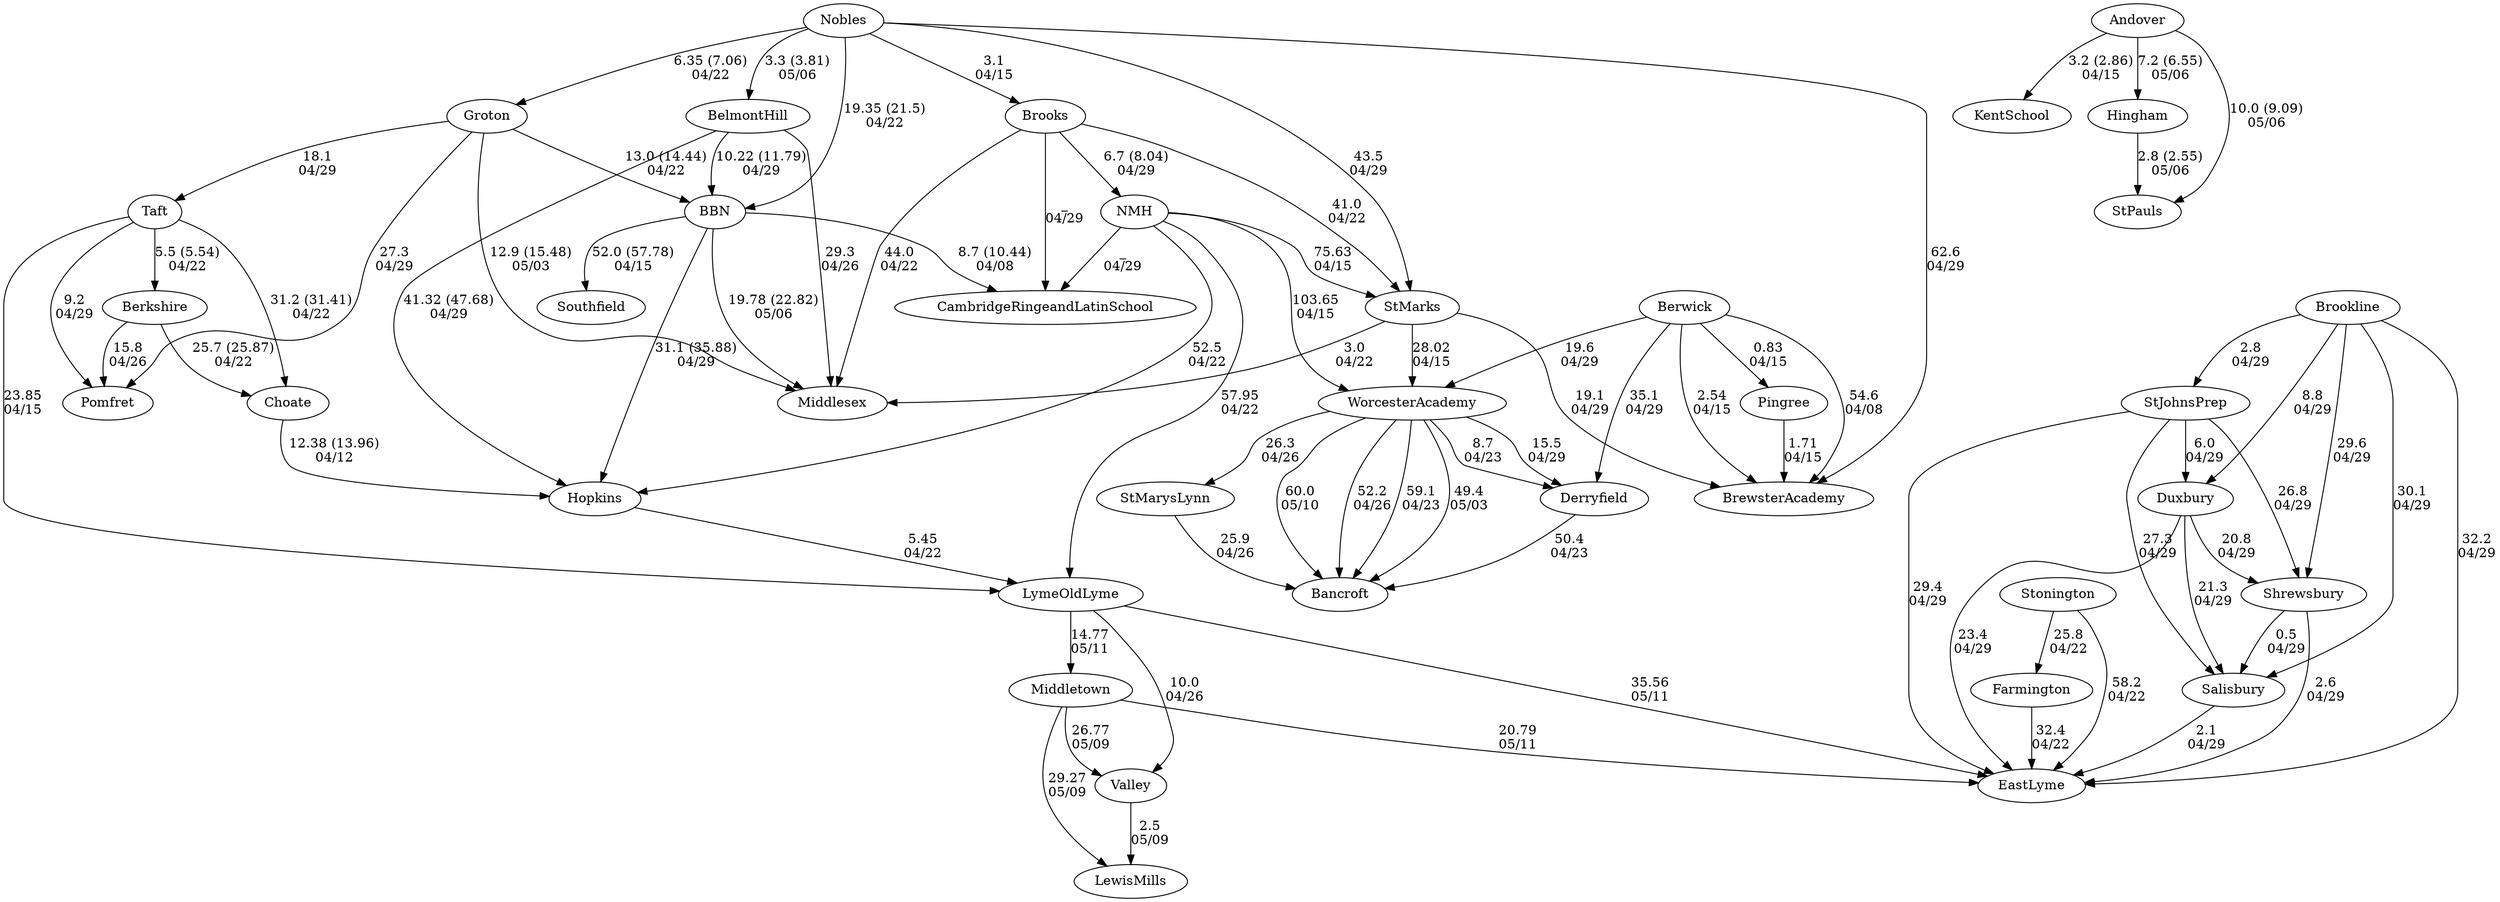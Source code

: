 digraph boys2fours {Nobles [URL="boys2foursNobles.html"];NMH [URL="boys2foursNMH.html"];Choate [URL="boys2foursChoate.html"];Pingree [URL="boys2foursPingree.html"];Valley [URL="boys2foursValley.html"];Bancroft [URL="boys2foursBancroft.html"];Groton [URL="boys2foursGroton.html"];Middlesex [URL="boys2foursMiddlesex.html"];Taft [URL="boys2foursTaft.html"];Farmington [URL="boys2foursFarmington.html"];CambridgeRingeandLatinSchool [URL="boys2foursCambridgeRingeandLatinSchool.html"];Brookline [URL="boys2foursBrookline.html"];Derryfield [URL="boys2foursDerryfield.html"];StMarks [URL="boys2foursStMarks.html"];LewisMills [URL="boys2foursLewisMills.html"];BelmontHill [URL="boys2foursBelmontHill.html"];Stonington [URL="boys2foursStonington.html"];EastLyme [URL="boys2foursEastLyme.html"];LymeOldLyme [URL="boys2foursLymeOldLyme.html"];Middletown [URL="boys2foursMiddletown.html"];Salisbury [URL="boys2foursSalisbury.html"];StMarysLynn [URL="boys2foursStMarysLynn.html"];Hopkins [URL="boys2foursHopkins.html"];KentSchool [URL="boys2foursKentSchool.html"];Southfield [URL="boys2foursSouthfield.html"];StJohnsPrep [URL="boys2foursStJohnsPrep.html"];Pomfret [URL="boys2foursPomfret.html"];Berkshire [URL="boys2foursBerkshire.html"];Brooks [URL="boys2foursBrooks.html"];BrewsterAcademy [URL="boys2foursBrewsterAcademy.html"];Berwick [URL="boys2foursBerwick.html"];Hingham [URL="boys2foursHingham.html"];StPauls [URL="boys2foursStPauls.html"];WorcesterAcademy [URL="boys2foursWorcesterAcademy.html"];Duxbury [URL="boys2foursDuxbury.html"];BBN [URL="boys2foursBBN.html"];Andover [URL="boys2foursAndover.html"];Shrewsbury [URL="boys2foursShrewsbury.html"];LymeOldLyme -> Valley[label="10.0
04/26", weight="90", tooltip="NEIRA Boys & Girls Fours,Lyme/Old Lyme vs Valley Regional			
Distance: 1500 Conditions: Direct headwind throughout 6-8MPH, otherwise a beautiful sunny day! Comments: Lyme/Old Lyme would like to thank Valley Regional for coming out and racing with us. We look forward to racing again this season!!
None", URL="http://www.row2k.com/results/resultspage.cfm?UID=582C1F5825C73152DB6BED1A1FFD87B1&cat=5", random="random"]; 
Brooks -> StMarks[label="41.0
04/22", weight="59", tooltip="NEIRA Boys & Girls Fours,St. Marks vs. Brooks and Middlesex			
Distance: 1500m Conditions: A perfect day at Lake Quinsigamund, just gray enough for no pleasure boats and a tailwind that picked up a bit over the course of the racing period. Comments: Race order was G1-B4-G4-B3-G3-B2-G2-B1. Most races started a length over the line except for G2. Thank you to Brooks and Middlesex for coming to Worcester for some great racing.
None", URL="http://www.row2k.com/results/resultspage.cfm?UID=36741E74C58C544410744419A91809EC&cat=5", random="random"]; 
Brooks -> Middlesex[label="44.0
04/22", weight="56", tooltip="NEIRA Boys & Girls Fours,St. Marks vs. Brooks and Middlesex			
Distance: 1500m Conditions: A perfect day at Lake Quinsigamund, just gray enough for no pleasure boats and a tailwind that picked up a bit over the course of the racing period. Comments: Race order was G1-B4-G4-B3-G3-B2-G2-B1. Most races started a length over the line except for G2. Thank you to Brooks and Middlesex for coming to Worcester for some great racing.
None", URL="http://www.row2k.com/results/resultspage.cfm?UID=36741E74C58C544410744419A91809EC&cat=5", random="random"]; 
StMarks -> Middlesex[label="3.0
04/22", weight="97", tooltip="NEIRA Boys & Girls Fours,St. Marks vs. Brooks and Middlesex			
Distance: 1500m Conditions: A perfect day at Lake Quinsigamund, just gray enough for no pleasure boats and a tailwind that picked up a bit over the course of the racing period. Comments: Race order was G1-B4-G4-B3-G3-B2-G2-B1. Most races started a length over the line except for G2. Thank you to Brooks and Middlesex for coming to Worcester for some great racing.
None", URL="http://www.row2k.com/results/resultspage.cfm?UID=36741E74C58C544410744419A91809EC&cat=5", random="random"]; 
Berwick -> BrewsterAcademy[label="54.6
04/08", weight="46", tooltip="NEIRA Boys & Girls Fours,Berwick Academy vs. Brewster Academy			
Distance: Berwick Conditions: Strong head wind gusts in the first 700 meters of the race creating some chop, but generally clean conditions for early April racing. Slightly increasing wind as races progressed. Comments: Race order was Girls 1V, Boys 2V, Girls 2V*,Boys 3V, & Boys 1V**
*Please note that the Girls 2V should be considered an exhibition as there were Varsity rowers to fill out the line-ups to give younger rowers the chance to race.
**Berwick suffered breakage before the race (which could not be mended on the water), so they raced without steering.
None", URL="http://www.row2k.com/results/resultspage.cfm?UID=1244AED6B039578134601B7558C99C9B&cat=5", random="random"]; 
Berkshire -> Pomfret[label="15.8
04/26", weight="85", tooltip="NEIRA Boys Fours,Pomfret vs. Berkshire			
Distance: 1500 Conditions: No current. Slight crossing tailwind to begin (ESE ~6 to 8 MPH) that increased in speed and became more of a solid (S ~10-12 MPH) tail by the last race. Comments: Order of races: B3, B2, B1, B4. There were some girls' races between each.
None", URL="http://www.row2k.com/results/resultspage.cfm?UID=CB9AFEA5B1B59D6BB2AE6F6222405B5E&cat=1", random="random"]; 
WorcesterAcademy -> Bancroft[label="60.0
05/10", weight="40", tooltip="NEIRA Boys & Girls Fours,Worcester Academy vs. Bancroft, St. Mark's, and Marianapolis			
Distance: 1500 Conditions: Minimal wind, no chop.
None", URL="http://www.row2k.com/results/resultspage.cfm?UID=F473318C04D652F4CA3FD3866C15D6C5&cat=5", random="random"]; 
Middletown -> Valley[label="26.77
05/09", weight="74", tooltip="NEIRA Boys & Girls Fours,Valley Regional HS, Middletown HS, Lewis Mills HS			
Distance: 1500 Conditions: Race down river, but tide was coming in, moderate downstream current. Mild winds out of the East off the port. Comments: Girls V2 Race included Valley GV2 in first, Valley GV3 in second, & Middletown GV2 in third place.
None", URL="http://www.row2k.com/results/resultspage.cfm?UID=CF4015A23DE5B075A8FBE1F373D74603&cat=5", random="random"]; 
Middletown -> LewisMills[label="29.27
05/09", weight="71", tooltip="NEIRA Boys & Girls Fours,Valley Regional HS, Middletown HS, Lewis Mills HS			
Distance: 1500 Conditions: Race down river, but tide was coming in, moderate downstream current. Mild winds out of the East off the port. Comments: Girls V2 Race included Valley GV2 in first, Valley GV3 in second, & Middletown GV2 in third place.
None", URL="http://www.row2k.com/results/resultspage.cfm?UID=CF4015A23DE5B075A8FBE1F373D74603&cat=5", random="random"]; 
Valley -> LewisMills[label="2.5
05/09", weight="98", tooltip="NEIRA Boys & Girls Fours,Valley Regional HS, Middletown HS, Lewis Mills HS			
Distance: 1500 Conditions: Race down river, but tide was coming in, moderate downstream current. Mild winds out of the East off the port. Comments: Girls V2 Race included Valley GV2 in first, Valley GV3 in second, & Middletown GV2 in third place.
None", URL="http://www.row2k.com/results/resultspage.cfm?UID=CF4015A23DE5B075A8FBE1F373D74603&cat=5", random="random"]; 
WorcesterAcademy -> StMarysLynn[label="26.3
04/26", weight="74", tooltip="NEIRA,Worcester Academy vs. St. Mary's-Lynn, Thayer, Eagle Hill, and Bancroft			
Distance: 1500 meters Conditions: Minimal wind, no chop.
None", URL="http://www.row2k.com/results/resultspage.cfm?UID=38305821F0E11F6B4B5BC132E9B3DE79&cat=5", random="random"]; 
WorcesterAcademy -> Bancroft[label="52.2
04/26", weight="48", tooltip="NEIRA,Worcester Academy vs. St. Mary's-Lynn, Thayer, Eagle Hill, and Bancroft			
Distance: 1500 meters Conditions: Minimal wind, no chop.
None", URL="http://www.row2k.com/results/resultspage.cfm?UID=38305821F0E11F6B4B5BC132E9B3DE79&cat=5", random="random"]; 
StMarysLynn -> Bancroft[label="25.9
04/26", weight="75", tooltip="NEIRA,Worcester Academy vs. St. Mary's-Lynn, Thayer, Eagle Hill, and Bancroft			
Distance: 1500 meters Conditions: Minimal wind, no chop.
None", URL="http://www.row2k.com/results/resultspage.cfm?UID=38305821F0E11F6B4B5BC132E9B3DE79&cat=5", random="random"]; 
Nobles -> BelmontHill[label="3.3 (3.81)
05/06", weight="97", tooltip="NEIRA Boys Fours,Belmont Hill vs Nobles/The Bassett Cup			
Distance: 1300m Conditions: Variable wind, mostly tail/cross-tail, fairly strong to start then diminishing throughout the racing (and even changing to a headwind for part of the 1V4 race). Great water throughout. Comments: Thanks to Nobles for a fantastic afternoon of racing. Belmont Hill retains the Bassett Cup by virtue of the win in the 1V4.
None", URL="http://www.row2k.com/results/resultspage.cfm?UID=A2ED238F671A343384BFA3B092B6419C&cat=1", random="random"]; 
Brooks -> NMH[label="6.7 (8.04)
04/29", weight="94", tooltip="NEIRA Boys & Girls Fours,Northfield Mount Hermon, Brooks School, Cambridge Rindge & Latin			
Distance: Approx. 1250 Conditions: Significant head current, course slightly under the full 1500 m. Calm water and occasional drizzle.
None", URL="http://www.row2k.com/results/resultspage.cfm?UID=6B0B61A81F7CAE8C8A32C8CDB18E91ED&cat=5", random="random"]; 
Brooks -> CambridgeRingeandLatinSchool[label="_
04/29", weight="99", tooltip="NEIRA Boys & Girls Fours,Northfield Mount Hermon, Brooks School, Cambridge Rindge & Latin			
Distance: Approx. 1250 Conditions: Significant head current, course slightly under the full 1500 m. Calm water and occasional drizzle.
None", URL="http://www.row2k.com/results/resultspage.cfm?UID=6B0B61A81F7CAE8C8A32C8CDB18E91ED&cat=5", random="random"]; 
NMH -> CambridgeRingeandLatinSchool[label="_
04/29", weight="99", tooltip="NEIRA Boys & Girls Fours,Northfield Mount Hermon, Brooks School, Cambridge Rindge & Latin			
Distance: Approx. 1250 Conditions: Significant head current, course slightly under the full 1500 m. Calm water and occasional drizzle.
None", URL="http://www.row2k.com/results/resultspage.cfm?UID=6B0B61A81F7CAE8C8A32C8CDB18E91ED&cat=5", random="random"]; 
Berwick -> Pingree[label="0.83
04/15", weight="100", tooltip="NEIRA Boys & Girls Fours,Pingree, Berwick, Brewster			
Conditions: Light headwind
None", URL="http://www.row2k.com/results/resultspage.cfm?UID=2F376EE0860B29D1BF51C1CB9BB6CE32&cat=5", random="random"]; 
Berwick -> BrewsterAcademy[label="2.54
04/15", weight="98", tooltip="NEIRA Boys & Girls Fours,Pingree, Berwick, Brewster			
Conditions: Light headwind
None", URL="http://www.row2k.com/results/resultspage.cfm?UID=2F376EE0860B29D1BF51C1CB9BB6CE32&cat=5", random="random"]; 
Pingree -> BrewsterAcademy[label="1.71
04/15", weight="99", tooltip="NEIRA Boys & Girls Fours,Pingree, Berwick, Brewster			
Conditions: Light headwind
None", URL="http://www.row2k.com/results/resultspage.cfm?UID=2F376EE0860B29D1BF51C1CB9BB6CE32&cat=5", random="random"]; 
Choate -> Hopkins[label="12.38 (13.96)
04/12", weight="88", tooltip="NEIRA Boys & Girls Fours,Choate vs. Hopkins			
Distance: 1330m Conditions: Gusty headwind. Water remained relatively calm, but strong bursts of wind caused boats to struggle with blade control at times leading to several crabs across most races. Comments: B1 race resulted in a dead tie. We could not resolve the result even with video. Again, most races affected by strong gusts of wind.
None", URL="http://www.row2k.com/results/resultspage.cfm?UID=97CDDFE6B0BF0E6715FCA59070425D31&cat=5", random="random"]; 
Andover -> KentSchool[label="3.2 (2.86)
04/15", weight="97", tooltip="NEIRA,Kent School vs. Phillips Andover			
Distance: 1680m Conditions: Conditions varied throughout the afternoon due to a storm system moving into the valley. Slight tail current with headwinds ranging in strength from 91-12 mph in the lower boats and up to 15 mph and gusts over 25 mph in the first boat boy's race. Comments: Thank you to Andover for coming to Kent today for a great day of racing. Kudos go to all athletes for being flexible in the schedule as the threat of bad weather approached. You should not compare times between different races, as each race started at a slightly different point due to the winds.
None", URL="http://www.row2k.com/results/resultspage.cfm?UID=9D3468EE93AF1496F7E33F761C095EC5&cat=5", random="random"]; 
Berwick -> WorcesterAcademy[label="19.6
04/29", weight="81", tooltip="NEIRA Boys & Girls Fours,Worcester Academy vs Berwick Academy, Derryfield School			
Distance: 1500 Conditions: Overcast, minimal chop, light cross course breeze. Comments: A special thanks to Paul CarabilloÂ for refereeing the race, especially given the weather.
None", URL="http://www.row2k.com/results/resultspage.cfm?UID=FAD05B063C858AB1D7B5356918D34288&cat=5", random="random"]; 
Berwick -> Derryfield[label="35.1
04/29", weight="65", tooltip="NEIRA Boys & Girls Fours,Worcester Academy vs Berwick Academy, Derryfield School			
Distance: 1500 Conditions: Overcast, minimal chop, light cross course breeze. Comments: A special thanks to Paul CarabilloÂ for refereeing the race, especially given the weather.
None", URL="http://www.row2k.com/results/resultspage.cfm?UID=FAD05B063C858AB1D7B5356918D34288&cat=5", random="random"]; 
WorcesterAcademy -> Derryfield[label="15.5
04/29", weight="85", tooltip="NEIRA Boys & Girls Fours,Worcester Academy vs Berwick Academy, Derryfield School			
Distance: 1500 Conditions: Overcast, minimal chop, light cross course breeze. Comments: A special thanks to Paul CarabilloÂ for refereeing the race, especially given the weather.
None", URL="http://www.row2k.com/results/resultspage.cfm?UID=FAD05B063C858AB1D7B5356918D34288&cat=5", random="random"]; 
NMH -> StMarks[label="75.63
04/15", weight="25", tooltip="NEIRA Boys & Girls Fours,Worcester vs. Choate, St. Mark's, Northfield Mount Hermon, Bancroft			
Distance: Worcester Academy Conditions: Sunny with minimal wind and no chop. Comments: Referee: Paul Carabillo
A special thanks to Paul, all of the coaches, and the parents who made our opening foray into the Spring '23 season a memorable and enjoyable competition.
None", URL="http://www.row2k.com/results/resultspage.cfm?UID=EACEE7F329205F77F3F7014E85F30C2B&cat=5", random="random"]; 
NMH -> WorcesterAcademy[label="103.65
04/15", weight="-3", tooltip="NEIRA Boys & Girls Fours,Worcester vs. Choate, St. Mark's, Northfield Mount Hermon, Bancroft			
Distance: Worcester Academy Conditions: Sunny with minimal wind and no chop. Comments: Referee: Paul Carabillo
A special thanks to Paul, all of the coaches, and the parents who made our opening foray into the Spring '23 season a memorable and enjoyable competition.
None", URL="http://www.row2k.com/results/resultspage.cfm?UID=EACEE7F329205F77F3F7014E85F30C2B&cat=5", random="random"]; 
StMarks -> WorcesterAcademy[label="28.02
04/15", weight="72", tooltip="NEIRA Boys & Girls Fours,Worcester vs. Choate, St. Mark's, Northfield Mount Hermon, Bancroft			
Distance: Worcester Academy Conditions: Sunny with minimal wind and no chop. Comments: Referee: Paul Carabillo
A special thanks to Paul, all of the coaches, and the parents who made our opening foray into the Spring '23 season a memorable and enjoyable competition.
None", URL="http://www.row2k.com/results/resultspage.cfm?UID=EACEE7F329205F77F3F7014E85F30C2B&cat=5", random="random"]; 
WorcesterAcademy -> Derryfield[label="8.7
04/23", weight="92", tooltip="NEIRA Boys & Girls Fours,Worcester Academy vs. Bancroft, Vermont Academy, Marianapolis Prep, Derryfield			
Distance: 1500 meters Conditions: Overcast with a minimal chop. For all races, a light 5 mph tailwind was present. Comments: In the BV2 event, Worcester Academy's BV2 shell placed first and BV3 shell placed third. 
A special thanks to Paul Carabillo for refereeing the match.
None", URL="http://www.row2k.com/results/resultspage.cfm?UID=0F0DB8DB84CE476062653EC250396511&cat=5", random="random"]; 
WorcesterAcademy -> Bancroft[label="59.1
04/23", weight="41", tooltip="NEIRA Boys & Girls Fours,Worcester Academy vs. Bancroft, Vermont Academy, Marianapolis Prep, Derryfield			
Distance: 1500 meters Conditions: Overcast with a minimal chop. For all races, a light 5 mph tailwind was present. Comments: In the BV2 event, Worcester Academy's BV2 shell placed first and BV3 shell placed third. 
A special thanks to Paul Carabillo for refereeing the match.
None", URL="http://www.row2k.com/results/resultspage.cfm?UID=0F0DB8DB84CE476062653EC250396511&cat=5", random="random"]; 
Derryfield -> Bancroft[label="50.4
04/23", weight="50", tooltip="NEIRA Boys & Girls Fours,Worcester Academy vs. Bancroft, Vermont Academy, Marianapolis Prep, Derryfield			
Distance: 1500 meters Conditions: Overcast with a minimal chop. For all races, a light 5 mph tailwind was present. Comments: In the BV2 event, Worcester Academy's BV2 shell placed first and BV3 shell placed third. 
A special thanks to Paul Carabillo for refereeing the match.
None", URL="http://www.row2k.com/results/resultspage.cfm?UID=0F0DB8DB84CE476062653EC250396511&cat=5", random="random"]; 
BBN -> CambridgeRingeandLatinSchool[label="8.7 (10.44)
04/08", weight="92", tooltip="NEIRA Boys & Girls Fours,Cambridge Mayor's Cup: CRLS vs. BB&N			
Distance: 1250 m Conditions: Brisk but bright and sunny, 10-15 mph cross-tail wind, becoming more cross and less tail over the afternoon. Order of races was boys/girls, 4/5V, 3V, 2V, 1V. Comments: All floating starts. Boys' 4/5V race started 1+ length over the line. 
The Mayor's Cup trophies for the 1V races stay with BB&N (boys) and CRLS (girls).
Thanks to BB&N and congratulations to all for a great day of early season racing!
None", URL="http://www.row2k.com/results/resultspage.cfm?UID=F97C64017C4CB0D51F42090A16048CB5&cat=5", random="random"]; 
BBN -> Middlesex[label="19.78 (22.82)
05/06", weight="81", tooltip="NEIRA Boys Fours,BB&N vs. Middlesex			
Distance: 1300 Conditions: Considerable cross tailwind throughout racing, slightly diminishing throughout the afternoon. Order of racing was 4, 3 , 2 , 1. During the 4v race, a power boat caused the crews to divert courses slightly and handle a wake, but did not impact overall results.
None", URL="http://www.row2k.com/results/resultspage.cfm?UID=9F7B1025B4E8D1742BC9A4D1807E25EA&cat=1", random="random"]; 
BBN -> Southfield[label="52.0 (57.78)
04/15", weight="48", tooltip="NEIRA Boys & Girls Fours,BB&N vs Dexter-Southfield			
Distance: 1350m Conditions: moderate cross head quartering from port.
slightly stronger for earlier races Comments: Dexter-Southfield boated a 1st and 2nd boat on the boys side and a 1st boat on the girls.
BB&N's 4th, 5th and 6th boats on both the boys and girls side raced an exhibition piece against each other prior to the start of head-to-head racing.
BB&N's 3rd boat boys raced in the shore lane of the 2nd boat race.
BB&N's 2nd girls boat raced an exhibition against the BB&N 3rd girls.
None", URL="http://www.row2k.com/results/resultspage.cfm?UID=6CA78FFEA8189C1DC931776413930B44&cat=5", random="random"]; 
NMH -> Hopkins[label="52.5
04/22", weight="48", tooltip="NEIRA Boys & Girls Fours,Hopkins vs. Lyme/OldLyme, Northfield Mount Hermon			
Distance: 1500 Conditions: Floating start made the overall distance vary slightly. Overcast, with strong gusty cross headwind worsening from 9 to 14 mph in the later races, significant chop in the first third of the course. Comments: Top boats raced first followed by lower boats. Lyme/Old Lyme B3 and G4, Hopkins G3 and G4 boats were novices. Wet launch at 56F water stirred excitement! Challenging conditions caused Hopkins B3 and G3 boats, LOL G2, G3, and G4 to miss the turn buoys and row a shorter course. Thank you, LOL and NMH for coming to our home river. We look forward to hosting you again next year!
None", URL="http://www.row2k.com/results/resultspage.cfm?UID=7DACB26F9E928DE698D64A71662AA737&cat=5", random="random"]; 
NMH -> LymeOldLyme[label="57.95
04/22", weight="43", tooltip="NEIRA Boys & Girls Fours,Hopkins vs. Lyme/OldLyme, Northfield Mount Hermon			
Distance: 1500 Conditions: Floating start made the overall distance vary slightly. Overcast, with strong gusty cross headwind worsening from 9 to 14 mph in the later races, significant chop in the first third of the course. Comments: Top boats raced first followed by lower boats. Lyme/Old Lyme B3 and G4, Hopkins G3 and G4 boats were novices. Wet launch at 56F water stirred excitement! Challenging conditions caused Hopkins B3 and G3 boats, LOL G2, G3, and G4 to miss the turn buoys and row a shorter course. Thank you, LOL and NMH for coming to our home river. We look forward to hosting you again next year!
None", URL="http://www.row2k.com/results/resultspage.cfm?UID=7DACB26F9E928DE698D64A71662AA737&cat=5", random="random"]; 
Hopkins -> LymeOldLyme[label="5.45
04/22", weight="95", tooltip="NEIRA Boys & Girls Fours,Hopkins vs. Lyme/OldLyme, Northfield Mount Hermon			
Distance: 1500 Conditions: Floating start made the overall distance vary slightly. Overcast, with strong gusty cross headwind worsening from 9 to 14 mph in the later races, significant chop in the first third of the course. Comments: Top boats raced first followed by lower boats. Lyme/Old Lyme B3 and G4, Hopkins G3 and G4 boats were novices. Wet launch at 56F water stirred excitement! Challenging conditions caused Hopkins B3 and G3 boats, LOL G2, G3, and G4 to miss the turn buoys and row a shorter course. Thank you, LOL and NMH for coming to our home river. We look forward to hosting you again next year!
None", URL="http://www.row2k.com/results/resultspage.cfm?UID=7DACB26F9E928DE698D64A71662AA737&cat=5", random="random"]; 
BelmontHill -> Middlesex[label="29.3
04/26", weight="71", tooltip="NEIRA Boys Fours,Middlesex vs. Belmont Hill			
Distance: 1500m Conditions: Light, variable breeze with flat water. Great racing conditions. Comments: Due to illnesses on the team, Belmont Hill shifted multiple lineups on race day. Thank you Belmont for joining us for a good afternoon of racing.
None", URL="http://www.row2k.com/results/resultspage.cfm?UID=E473BAD40172D779EB4C466D13EA851D&cat=1", random="random"]; 
Andover -> Hingham[label="7.2 (6.55)
05/06", weight="93", tooltip="NEIRA,Phillips Academy Andover vs. St. Paul's School, Hingham			
Distance: 1650m Conditions: Strong following current. 10-15mph quartering headwind. Comments: Floating start and strong current - not all crews started exactly on the line. The G4 race started approximately 300m downriver of the start. In the Boys' 5th boat, SPS caught a boat-stopping crab.
Thank you to St. Paul's and Hingham for making the trip. Great day of racing for all crews.
None", URL="http://www.row2k.com/results/resultspage.cfm?UID=4EA66BE73D8BBCAC816352DF5FCB56FC&cat=5", random="random"]; 
Andover -> StPauls[label="10.0 (9.09)
05/06", weight="90", tooltip="NEIRA,Phillips Academy Andover vs. St. Paul's School, Hingham			
Distance: 1650m Conditions: Strong following current. 10-15mph quartering headwind. Comments: Floating start and strong current - not all crews started exactly on the line. The G4 race started approximately 300m downriver of the start. In the Boys' 5th boat, SPS caught a boat-stopping crab.
Thank you to St. Paul's and Hingham for making the trip. Great day of racing for all crews.
None", URL="http://www.row2k.com/results/resultspage.cfm?UID=4EA66BE73D8BBCAC816352DF5FCB56FC&cat=5", random="random"]; 
Hingham -> StPauls[label="2.8 (2.55)
05/06", weight="98", tooltip="NEIRA,Phillips Academy Andover vs. St. Paul's School, Hingham			
Distance: 1650m Conditions: Strong following current. 10-15mph quartering headwind. Comments: Floating start and strong current - not all crews started exactly on the line. The G4 race started approximately 300m downriver of the start. In the Boys' 5th boat, SPS caught a boat-stopping crab.
Thank you to St. Paul's and Hingham for making the trip. Great day of racing for all crews.
None", URL="http://www.row2k.com/results/resultspage.cfm?UID=4EA66BE73D8BBCAC816352DF5FCB56FC&cat=5", random="random"]; 
Groton -> Taft[label="18.1
04/29", weight="82", tooltip="NEIRA Boys Fours,Pomfret v. Groton, Taft			
Distance: 1500M Conditions: No current. Occasional gusty cross/side wind of ~8-13 MPH throughout the races. Winds may have picked up just a bit as races progressed but it was variable throughout. Comments: Races alternated with girls. Order of boys races: B3, B4, B5, B2, B1.
None", URL="http://www.row2k.com/results/resultspage.cfm?UID=06436C78C6DB17E1D158607A2B127B2B&cat=1", random="random"]; 
Groton -> Pomfret[label="27.3
04/29", weight="73", tooltip="NEIRA Boys Fours,Pomfret v. Groton, Taft			
Distance: 1500M Conditions: No current. Occasional gusty cross/side wind of ~8-13 MPH throughout the races. Winds may have picked up just a bit as races progressed but it was variable throughout. Comments: Races alternated with girls. Order of boys races: B3, B4, B5, B2, B1.
None", URL="http://www.row2k.com/results/resultspage.cfm?UID=06436C78C6DB17E1D158607A2B127B2B&cat=1", random="random"]; 
Taft -> Pomfret[label="9.2
04/29", weight="91", tooltip="NEIRA Boys Fours,Pomfret v. Groton, Taft			
Distance: 1500M Conditions: No current. Occasional gusty cross/side wind of ~8-13 MPH throughout the races. Winds may have picked up just a bit as races progressed but it was variable throughout. Comments: Races alternated with girls. Order of boys races: B3, B4, B5, B2, B1.
None", URL="http://www.row2k.com/results/resultspage.cfm?UID=06436C78C6DB17E1D158607A2B127B2B&cat=1", random="random"]; 
WorcesterAcademy -> Bancroft[label="49.4
05/03", weight="51", tooltip="NEIRA Boys & Girls Fours,Worcester Academy vs. Thayer, Bancroft			
Distance: 1500 Conditions: No chop, slight drizzle.
None", URL="http://www.row2k.com/results/resultspage.cfm?UID=B35E90C6E4674ED433D90CE9C237CF59&cat=5", random="random"]; 
Nobles -> Brooks[label="3.1
04/15", weight="97", tooltip="NEIRA Boys & Girls Fours,Brooks vs. Nobles			
Distance: 1500 Conditions: Moderate headwind throughout (5-8 mph) with some variability from race to race. Light chop. Comments: A beautiful day for early-spring racing. Thanks to a flexible, enthusiastic and impressive Nobles squad for making the trip up to Brooks. Good, clean racing across the board. Note that B4 and B5 were both started with their sterns on the starting line. 
Good luck Nobles on your season.
None", URL="http://www.row2k.com/results/resultspage.cfm?UID=6A52C3E2752BC9A886C53C3D6E7D2794&cat=5", random="random"]; 
LymeOldLyme -> Middletown[label="14.77
05/11", weight="86", tooltip="NEIRA Boys & Girls Fours,Lyme/Old Lyme v Middletown v East Lyme			
Distance: 1500 Conditions: The wind was 6 to 9 knots dropping slightly towards the end of the day as a cross headwind. The girls first and second boats both started two length past the starting line. The crosswind at the start was quite challenging and caused a number of issues trying to get off the line cleanly in the girls races. In the 3rd boat race East Lymes steering boke pulling them from the race Comments: Lyme/Old Lyme would like to thank Middletown and east Lyme for coming out and racing. We look forward to see you all on the water again!!
None", URL="http://www.row2k.com/results/resultspage.cfm?UID=9C698035EC81E2CFFF01DA234C5F298E&cat=5", random="random"]; 
LymeOldLyme -> EastLyme[label="35.56
05/11", weight="65", tooltip="NEIRA Boys & Girls Fours,Lyme/Old Lyme v Middletown v East Lyme			
Distance: 1500 Conditions: The wind was 6 to 9 knots dropping slightly towards the end of the day as a cross headwind. The girls first and second boats both started two length past the starting line. The crosswind at the start was quite challenging and caused a number of issues trying to get off the line cleanly in the girls races. In the 3rd boat race East Lymes steering boke pulling them from the race Comments: Lyme/Old Lyme would like to thank Middletown and east Lyme for coming out and racing. We look forward to see you all on the water again!!
None", URL="http://www.row2k.com/results/resultspage.cfm?UID=9C698035EC81E2CFFF01DA234C5F298E&cat=5", random="random"]; 
Middletown -> EastLyme[label="20.79
05/11", weight="80", tooltip="NEIRA Boys & Girls Fours,Lyme/Old Lyme v Middletown v East Lyme			
Distance: 1500 Conditions: The wind was 6 to 9 knots dropping slightly towards the end of the day as a cross headwind. The girls first and second boats both started two length past the starting line. The crosswind at the start was quite challenging and caused a number of issues trying to get off the line cleanly in the girls races. In the 3rd boat race East Lymes steering boke pulling them from the race Comments: Lyme/Old Lyme would like to thank Middletown and east Lyme for coming out and racing. We look forward to see you all on the water again!!
None", URL="http://www.row2k.com/results/resultspage.cfm?UID=9C698035EC81E2CFFF01DA234C5F298E&cat=5", random="random"]; 
Groton -> Middlesex[label="12.9 (15.48)
05/03", weight="88", tooltip="NEIRA Boys Fours,Middlesex at Groton			
Distance: 1250 m Conditions: Swift current. No wind. Flat water. Comments: Thank you Middlesex for Good racing. Glad we got it in on an AP day.
None", URL="http://www.row2k.com/results/resultspage.cfm?UID=0B4DF495288B6483B51367194F68C48D&cat=1", random="random"]; 
BelmontHill -> BBN[label="10.22 (11.79)
04/29", weight="90", tooltip="NEIRA Boys Fours,BB&N vs. Belmont Hill (Ducey Cup) and Hopkins School			
Distance: 1300 Conditions: Light crossing head wind at the start, stayed consistent for all races. Comments: A good day of racing by all teams. Belmont Hill retained the Ducey Cup vs. BB&N. Thanks to Hopkins for making the trip up to race.
None", URL="http://www.row2k.com/results/resultspage.cfm?UID=098FB6A7F940591856B933CC2DE13937&cat=1", random="random"]; 
BelmontHill -> Hopkins[label="41.32 (47.68)
04/29", weight="59", tooltip="NEIRA Boys Fours,BB&N vs. Belmont Hill (Ducey Cup) and Hopkins School			
Distance: 1300 Conditions: Light crossing head wind at the start, stayed consistent for all races. Comments: A good day of racing by all teams. Belmont Hill retained the Ducey Cup vs. BB&N. Thanks to Hopkins for making the trip up to race.
None", URL="http://www.row2k.com/results/resultspage.cfm?UID=098FB6A7F940591856B933CC2DE13937&cat=1", random="random"]; 
BBN -> Hopkins[label="31.1 (35.88)
04/29", weight="69", tooltip="NEIRA Boys Fours,BB&N vs. Belmont Hill (Ducey Cup) and Hopkins School			
Distance: 1300 Conditions: Light crossing head wind at the start, stayed consistent for all races. Comments: A good day of racing by all teams. Belmont Hill retained the Ducey Cup vs. BB&N. Thanks to Hopkins for making the trip up to race.
None", URL="http://www.row2k.com/results/resultspage.cfm?UID=098FB6A7F940591856B933CC2DE13937&cat=1", random="random"]; 
Taft -> LymeOldLyme[label="23.85
04/15", weight="77", tooltip="NEIRA Boys Fours,Taft, Lyme/Old Lyme, Canterbury, Valley Regional			
Distance: 1500 meters Conditions: 7-8mph cross tail wind. Comments: Thanks to Lyme/Old Lyme, Canterbury, and Valley for making the trip to Bantam Lake.
None", URL="http://www.row2k.com/results/resultspage.cfm?UID=365F3EBE7EA27CD7F3EF83DD42468130&cat=1", random="random"]; 
Nobles -> Groton[label="6.35 (7.06)
04/22", weight="94", tooltip="NEIRA Boys Fours,BB&N boys vs Groton, Nobles			
Distance: 1350m Conditions: moderate cross from port, slightly head
Coming from Cambridge meant course was sheltered and had mostly flat water Comments: BB&Ns 4th boat popped an oarlock and lost the oar at about 750m down, forcing them to come to a complete stop to replace the oar before continuing
None", URL="http://www.row2k.com/results/resultspage.cfm?UID=5ADF955E3E04E3F90ADAD1AA29C35140&cat=1", random="random"]; 
Nobles -> BBN[label="19.35 (21.5)
04/22", weight="81", tooltip="NEIRA Boys Fours,BB&N boys vs Groton, Nobles			
Distance: 1350m Conditions: moderate cross from port, slightly head
Coming from Cambridge meant course was sheltered and had mostly flat water Comments: BB&Ns 4th boat popped an oarlock and lost the oar at about 750m down, forcing them to come to a complete stop to replace the oar before continuing
None", URL="http://www.row2k.com/results/resultspage.cfm?UID=5ADF955E3E04E3F90ADAD1AA29C35140&cat=1", random="random"]; 
Groton -> BBN[label="13.0 (14.44)
04/22", weight="87", tooltip="NEIRA Boys Fours,BB&N boys vs Groton, Nobles			
Distance: 1350m Conditions: moderate cross from port, slightly head
Coming from Cambridge meant course was sheltered and had mostly flat water Comments: BB&Ns 4th boat popped an oarlock and lost the oar at about 750m down, forcing them to come to a complete stop to replace the oar before continuing
None", URL="http://www.row2k.com/results/resultspage.cfm?UID=5ADF955E3E04E3F90ADAD1AA29C35140&cat=1", random="random"]; 
Nobles -> StMarks[label="43.5
04/29", weight="57", tooltip="NEIRA Boys & Girls Fours,St. Marks vs. Nobles, Brewster & NCDS			
Distance: 1500m Conditions: Great conditions on Lake Q - 8-10mph crosswind at beginning of races, tapering to 6-8mph by end of the racing. Very nice water. Comments: Races were started within 10m of the line (before or after), except for G1 which was over a boat length over the line. Thank you to all the visiting coaches who helped on the water today with timing and marshaling. The rain held off and we had a great afternoon of racing.
None", URL="http://www.row2k.com/results/resultspage.cfm?UID=ECC2D848FD3B652027FAF8EF8C359ADE&cat=5", random="random"]; 
Nobles -> BrewsterAcademy[label="62.6
04/29", weight="38", tooltip="NEIRA Boys & Girls Fours,St. Marks vs. Nobles, Brewster & NCDS			
Distance: 1500m Conditions: Great conditions on Lake Q - 8-10mph crosswind at beginning of races, tapering to 6-8mph by end of the racing. Very nice water. Comments: Races were started within 10m of the line (before or after), except for G1 which was over a boat length over the line. Thank you to all the visiting coaches who helped on the water today with timing and marshaling. The rain held off and we had a great afternoon of racing.
None", URL="http://www.row2k.com/results/resultspage.cfm?UID=ECC2D848FD3B652027FAF8EF8C359ADE&cat=5", random="random"]; 
StMarks -> BrewsterAcademy[label="19.1
04/29", weight="81", tooltip="NEIRA Boys & Girls Fours,St. Marks vs. Nobles, Brewster & NCDS			
Distance: 1500m Conditions: Great conditions on Lake Q - 8-10mph crosswind at beginning of races, tapering to 6-8mph by end of the racing. Very nice water. Comments: Races were started within 10m of the line (before or after), except for G1 which was over a boat length over the line. Thank you to all the visiting coaches who helped on the water today with timing and marshaling. The rain held off and we had a great afternoon of racing.
None", URL="http://www.row2k.com/results/resultspage.cfm?UID=ECC2D848FD3B652027FAF8EF8C359ADE&cat=5", random="random"]; 
Stonington -> Farmington[label="25.8
04/22", weight="75", tooltip="NEIRA,Stonington, East Lyme, Farmington			
Distance: 1500m Conditions: Strong cross wind throughout racing , slight headwind. Tide incoming against course for boys 1v, none for girls 1v and outgoing with course rest of races. Not comparable times across races. Comments: Novice races were 1000m. In the girls 2v race, a Farmington rowerâ€™s oar came out of the oarlock in the last 250m of the race. In the boys novice, East Lyme caught a crab off the start. Stonington and East Lyme raced an exhibition 4+ event. 
Thank you so much to East Lyme and Farmington for making the trip to Mystic!
None", URL="http://www.row2k.com/results/resultspage.cfm?UID=25FA49DE911995B33DFB62505A5976D4&cat=5", random="random"]; 
Stonington -> EastLyme[label="58.2
04/22", weight="42", tooltip="NEIRA,Stonington, East Lyme, Farmington			
Distance: 1500m Conditions: Strong cross wind throughout racing , slight headwind. Tide incoming against course for boys 1v, none for girls 1v and outgoing with course rest of races. Not comparable times across races. Comments: Novice races were 1000m. In the girls 2v race, a Farmington rowerâ€™s oar came out of the oarlock in the last 250m of the race. In the boys novice, East Lyme caught a crab off the start. Stonington and East Lyme raced an exhibition 4+ event. 
Thank you so much to East Lyme and Farmington for making the trip to Mystic!
None", URL="http://www.row2k.com/results/resultspage.cfm?UID=25FA49DE911995B33DFB62505A5976D4&cat=5", random="random"]; 
Farmington -> EastLyme[label="32.4
04/22", weight="68", tooltip="NEIRA,Stonington, East Lyme, Farmington			
Distance: 1500m Conditions: Strong cross wind throughout racing , slight headwind. Tide incoming against course for boys 1v, none for girls 1v and outgoing with course rest of races. Not comparable times across races. Comments: Novice races were 1000m. In the girls 2v race, a Farmington rowerâ€™s oar came out of the oarlock in the last 250m of the race. In the boys novice, East Lyme caught a crab off the start. Stonington and East Lyme raced an exhibition 4+ event. 
Thank you so much to East Lyme and Farmington for making the trip to Mystic!
None", URL="http://www.row2k.com/results/resultspage.cfm?UID=25FA49DE911995B33DFB62505A5976D4&cat=5", random="random"]; 
Taft -> Berkshire[label="5.5 (5.54)
04/22", weight="95", tooltip="NEIRA Boys & Girls Fours,Berkshire v. Taft & Choate			
Distance: 1490 M Conditions: Overcast, mid-50s. Variable, gusty wind; crosswind to quartering tail, 10-12 mph; mostly affecting latter half of the course. Comments: Great to have all three programs racing together again for the first time since 2019. Thanks to Choate and Taft for traveling and handling facilities issues.
None", URL="http://www.row2k.com/results/resultspage.cfm?UID=419D79B320ADFC7347A405B1AF3C51F0&cat=5", random="random"]; 
Taft -> Choate[label="31.2 (31.41)
04/22", weight="69", tooltip="NEIRA Boys & Girls Fours,Berkshire v. Taft & Choate			
Distance: 1490 M Conditions: Overcast, mid-50s. Variable, gusty wind; crosswind to quartering tail, 10-12 mph; mostly affecting latter half of the course. Comments: Great to have all three programs racing together again for the first time since 2019. Thanks to Choate and Taft for traveling and handling facilities issues.
None", URL="http://www.row2k.com/results/resultspage.cfm?UID=419D79B320ADFC7347A405B1AF3C51F0&cat=5", random="random"]; 
Berkshire -> Choate[label="25.7 (25.87)
04/22", weight="75", tooltip="NEIRA Boys & Girls Fours,Berkshire v. Taft & Choate			
Distance: 1490 M Conditions: Overcast, mid-50s. Variable, gusty wind; crosswind to quartering tail, 10-12 mph; mostly affecting latter half of the course. Comments: Great to have all three programs racing together again for the first time since 2019. Thanks to Choate and Taft for traveling and handling facilities issues.
None", URL="http://www.row2k.com/results/resultspage.cfm?UID=419D79B320ADFC7347A405B1AF3C51F0&cat=5", random="random"]; 
Brookline -> StJohnsPrep[label="2.8
04/29", weight="98", tooltip="NEIRA,Quinsigamond Cup			
Distance: 1500 Meters Conditions: Cross wind from Lane 6 with Variable Head/Tail wind Comments: Races were floating starts, please do no compare times. In the G4, there was a restart about 250 meters over the line. A special thank you to St. John's and Shrewsbury for hosting the day.
None", URL="http://www.row2k.com/results/resultspage.cfm?UID=1D682CBC1FCE36890658D2D28FE95424&cat=5", random="random"]; 
Brookline -> Duxbury[label="8.8
04/29", weight="92", tooltip="NEIRA,Quinsigamond Cup			
Distance: 1500 Meters Conditions: Cross wind from Lane 6 with Variable Head/Tail wind Comments: Races were floating starts, please do no compare times. In the G4, there was a restart about 250 meters over the line. A special thank you to St. John's and Shrewsbury for hosting the day.
None", URL="http://www.row2k.com/results/resultspage.cfm?UID=1D682CBC1FCE36890658D2D28FE95424&cat=5", random="random"]; 
Brookline -> Shrewsbury[label="29.6
04/29", weight="71", tooltip="NEIRA,Quinsigamond Cup			
Distance: 1500 Meters Conditions: Cross wind from Lane 6 with Variable Head/Tail wind Comments: Races were floating starts, please do no compare times. In the G4, there was a restart about 250 meters over the line. A special thank you to St. John's and Shrewsbury for hosting the day.
None", URL="http://www.row2k.com/results/resultspage.cfm?UID=1D682CBC1FCE36890658D2D28FE95424&cat=5", random="random"]; 
Brookline -> Salisbury[label="30.1
04/29", weight="70", tooltip="NEIRA,Quinsigamond Cup			
Distance: 1500 Meters Conditions: Cross wind from Lane 6 with Variable Head/Tail wind Comments: Races were floating starts, please do no compare times. In the G4, there was a restart about 250 meters over the line. A special thank you to St. John's and Shrewsbury for hosting the day.
None", URL="http://www.row2k.com/results/resultspage.cfm?UID=1D682CBC1FCE36890658D2D28FE95424&cat=5", random="random"]; 
Brookline -> EastLyme[label="32.2
04/29", weight="68", tooltip="NEIRA,Quinsigamond Cup			
Distance: 1500 Meters Conditions: Cross wind from Lane 6 with Variable Head/Tail wind Comments: Races were floating starts, please do no compare times. In the G4, there was a restart about 250 meters over the line. A special thank you to St. John's and Shrewsbury for hosting the day.
None", URL="http://www.row2k.com/results/resultspage.cfm?UID=1D682CBC1FCE36890658D2D28FE95424&cat=5", random="random"]; 
StJohnsPrep -> Duxbury[label="6.0
04/29", weight="94", tooltip="NEIRA,Quinsigamond Cup			
Distance: 1500 Meters Conditions: Cross wind from Lane 6 with Variable Head/Tail wind Comments: Races were floating starts, please do no compare times. In the G4, there was a restart about 250 meters over the line. A special thank you to St. John's and Shrewsbury for hosting the day.
None", URL="http://www.row2k.com/results/resultspage.cfm?UID=1D682CBC1FCE36890658D2D28FE95424&cat=5", random="random"]; 
StJohnsPrep -> Shrewsbury[label="26.8
04/29", weight="74", tooltip="NEIRA,Quinsigamond Cup			
Distance: 1500 Meters Conditions: Cross wind from Lane 6 with Variable Head/Tail wind Comments: Races were floating starts, please do no compare times. In the G4, there was a restart about 250 meters over the line. A special thank you to St. John's and Shrewsbury for hosting the day.
None", URL="http://www.row2k.com/results/resultspage.cfm?UID=1D682CBC1FCE36890658D2D28FE95424&cat=5", random="random"]; 
StJohnsPrep -> Salisbury[label="27.3
04/29", weight="73", tooltip="NEIRA,Quinsigamond Cup			
Distance: 1500 Meters Conditions: Cross wind from Lane 6 with Variable Head/Tail wind Comments: Races were floating starts, please do no compare times. In the G4, there was a restart about 250 meters over the line. A special thank you to St. John's and Shrewsbury for hosting the day.
None", URL="http://www.row2k.com/results/resultspage.cfm?UID=1D682CBC1FCE36890658D2D28FE95424&cat=5", random="random"]; 
StJohnsPrep -> EastLyme[label="29.4
04/29", weight="71", tooltip="NEIRA,Quinsigamond Cup			
Distance: 1500 Meters Conditions: Cross wind from Lane 6 with Variable Head/Tail wind Comments: Races were floating starts, please do no compare times. In the G4, there was a restart about 250 meters over the line. A special thank you to St. John's and Shrewsbury for hosting the day.
None", URL="http://www.row2k.com/results/resultspage.cfm?UID=1D682CBC1FCE36890658D2D28FE95424&cat=5", random="random"]; 
Duxbury -> Shrewsbury[label="20.8
04/29", weight="80", tooltip="NEIRA,Quinsigamond Cup			
Distance: 1500 Meters Conditions: Cross wind from Lane 6 with Variable Head/Tail wind Comments: Races were floating starts, please do no compare times. In the G4, there was a restart about 250 meters over the line. A special thank you to St. John's and Shrewsbury for hosting the day.
None", URL="http://www.row2k.com/results/resultspage.cfm?UID=1D682CBC1FCE36890658D2D28FE95424&cat=5", random="random"]; 
Duxbury -> Salisbury[label="21.3
04/29", weight="79", tooltip="NEIRA,Quinsigamond Cup			
Distance: 1500 Meters Conditions: Cross wind from Lane 6 with Variable Head/Tail wind Comments: Races were floating starts, please do no compare times. In the G4, there was a restart about 250 meters over the line. A special thank you to St. John's and Shrewsbury for hosting the day.
None", URL="http://www.row2k.com/results/resultspage.cfm?UID=1D682CBC1FCE36890658D2D28FE95424&cat=5", random="random"]; 
Duxbury -> EastLyme[label="23.4
04/29", weight="77", tooltip="NEIRA,Quinsigamond Cup			
Distance: 1500 Meters Conditions: Cross wind from Lane 6 with Variable Head/Tail wind Comments: Races were floating starts, please do no compare times. In the G4, there was a restart about 250 meters over the line. A special thank you to St. John's and Shrewsbury for hosting the day.
None", URL="http://www.row2k.com/results/resultspage.cfm?UID=1D682CBC1FCE36890658D2D28FE95424&cat=5", random="random"]; 
Shrewsbury -> Salisbury[label="0.5
04/29", weight="100", tooltip="NEIRA,Quinsigamond Cup			
Distance: 1500 Meters Conditions: Cross wind from Lane 6 with Variable Head/Tail wind Comments: Races were floating starts, please do no compare times. In the G4, there was a restart about 250 meters over the line. A special thank you to St. John's and Shrewsbury for hosting the day.
None", URL="http://www.row2k.com/results/resultspage.cfm?UID=1D682CBC1FCE36890658D2D28FE95424&cat=5", random="random"]; 
Shrewsbury -> EastLyme[label="2.6
04/29", weight="98", tooltip="NEIRA,Quinsigamond Cup			
Distance: 1500 Meters Conditions: Cross wind from Lane 6 with Variable Head/Tail wind Comments: Races were floating starts, please do no compare times. In the G4, there was a restart about 250 meters over the line. A special thank you to St. John's and Shrewsbury for hosting the day.
None", URL="http://www.row2k.com/results/resultspage.cfm?UID=1D682CBC1FCE36890658D2D28FE95424&cat=5", random="random"]; 
Salisbury -> EastLyme[label="2.1
04/29", weight="98", tooltip="NEIRA,Quinsigamond Cup			
Distance: 1500 Meters Conditions: Cross wind from Lane 6 with Variable Head/Tail wind Comments: Races were floating starts, please do no compare times. In the G4, there was a restart about 250 meters over the line. A special thank you to St. John's and Shrewsbury for hosting the day.
None", URL="http://www.row2k.com/results/resultspage.cfm?UID=1D682CBC1FCE36890658D2D28FE95424&cat=5", random="random"]}